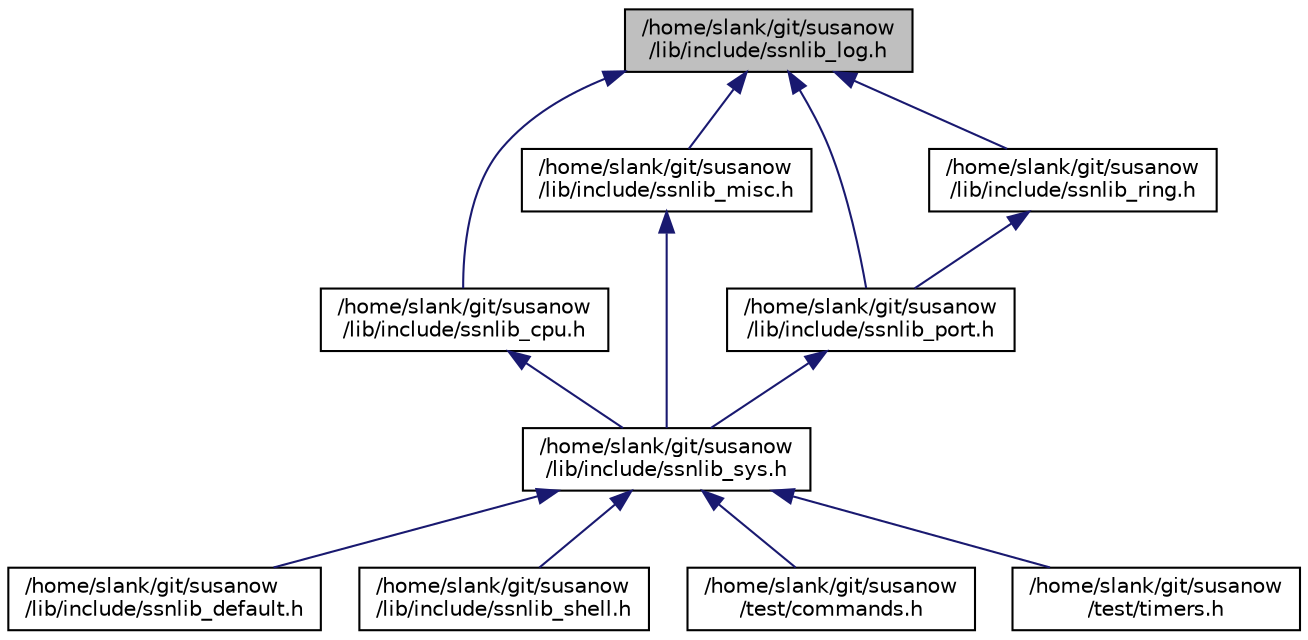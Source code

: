 digraph "/home/slank/git/susanow/lib/include/ssnlib_log.h"
{
  edge [fontname="Helvetica",fontsize="10",labelfontname="Helvetica",labelfontsize="10"];
  node [fontname="Helvetica",fontsize="10",shape=record];
  Node1 [label="/home/slank/git/susanow\l/lib/include/ssnlib_log.h",height=0.2,width=0.4,color="black", fillcolor="grey75", style="filled", fontcolor="black"];
  Node1 -> Node2 [dir="back",color="midnightblue",fontsize="10",style="solid",fontname="Helvetica"];
  Node2 [label="/home/slank/git/susanow\l/lib/include/ssnlib_cpu.h",height=0.2,width=0.4,color="black", fillcolor="white", style="filled",URL="$ssnlib__cpu_8h.html",tooltip="muluticore library "];
  Node2 -> Node3 [dir="back",color="midnightblue",fontsize="10",style="solid",fontname="Helvetica"];
  Node3 [label="/home/slank/git/susanow\l/lib/include/ssnlib_sys.h",height=0.2,width=0.4,color="black", fillcolor="white", style="filled",URL="$ssnlib__sys_8h.html",tooltip="susanow lib top header "];
  Node3 -> Node4 [dir="back",color="midnightblue",fontsize="10",style="solid",fontname="Helvetica"];
  Node4 [label="/home/slank/git/susanow\l/lib/include/ssnlib_default.h",height=0.2,width=0.4,color="black", fillcolor="white", style="filled",URL="$ssnlib__default_8h_source.html"];
  Node3 -> Node5 [dir="back",color="midnightblue",fontsize="10",style="solid",fontname="Helvetica"];
  Node5 [label="/home/slank/git/susanow\l/lib/include/ssnlib_shell.h",height=0.2,width=0.4,color="black", fillcolor="white", style="filled",URL="$ssnlib__shell_8h.html",tooltip="include shell implementation "];
  Node3 -> Node6 [dir="back",color="midnightblue",fontsize="10",style="solid",fontname="Helvetica"];
  Node6 [label="/home/slank/git/susanow\l/test/commands.h",height=0.2,width=0.4,color="black", fillcolor="white", style="filled",URL="$commands_8h_source.html"];
  Node3 -> Node7 [dir="back",color="midnightblue",fontsize="10",style="solid",fontname="Helvetica"];
  Node7 [label="/home/slank/git/susanow\l/test/timers.h",height=0.2,width=0.4,color="black", fillcolor="white", style="filled",URL="$timers_8h_source.html"];
  Node1 -> Node8 [dir="back",color="midnightblue",fontsize="10",style="solid",fontname="Helvetica"];
  Node8 [label="/home/slank/git/susanow\l/lib/include/ssnlib_misc.h",height=0.2,width=0.4,color="black", fillcolor="white", style="filled",URL="$ssnlib__misc_8h.html",tooltip="include misc function "];
  Node8 -> Node3 [dir="back",color="midnightblue",fontsize="10",style="solid",fontname="Helvetica"];
  Node1 -> Node9 [dir="back",color="midnightblue",fontsize="10",style="solid",fontname="Helvetica"];
  Node9 [label="/home/slank/git/susanow\l/lib/include/ssnlib_port.h",height=0.2,width=0.4,color="black", fillcolor="white", style="filled",URL="$ssnlib__port_8h.html",tooltip="port management library "];
  Node9 -> Node3 [dir="back",color="midnightblue",fontsize="10",style="solid",fontname="Helvetica"];
  Node1 -> Node10 [dir="back",color="midnightblue",fontsize="10",style="solid",fontname="Helvetica"];
  Node10 [label="/home/slank/git/susanow\l/lib/include/ssnlib_ring.h",height=0.2,width=0.4,color="black", fillcolor="white", style="filled",URL="$ssnlib__ring_8h.html",tooltip="wrap rte_ring.h "];
  Node10 -> Node9 [dir="back",color="midnightblue",fontsize="10",style="solid",fontname="Helvetica"];
}
